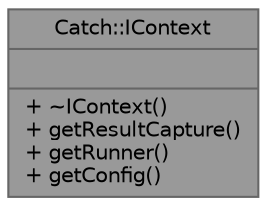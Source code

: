 digraph "Catch::IContext"
{
 // LATEX_PDF_SIZE
  bgcolor="transparent";
  edge [fontname=Helvetica,fontsize=10,labelfontname=Helvetica,labelfontsize=10];
  node [fontname=Helvetica,fontsize=10,shape=box,height=0.2,width=0.4];
  Node1 [shape=record,label="{Catch::IContext\n||+ ~IContext()\l+ getResultCapture()\l+ getRunner()\l+ getConfig()\l}",height=0.2,width=0.4,color="gray40", fillcolor="grey60", style="filled", fontcolor="black",tooltip=" "];
}
